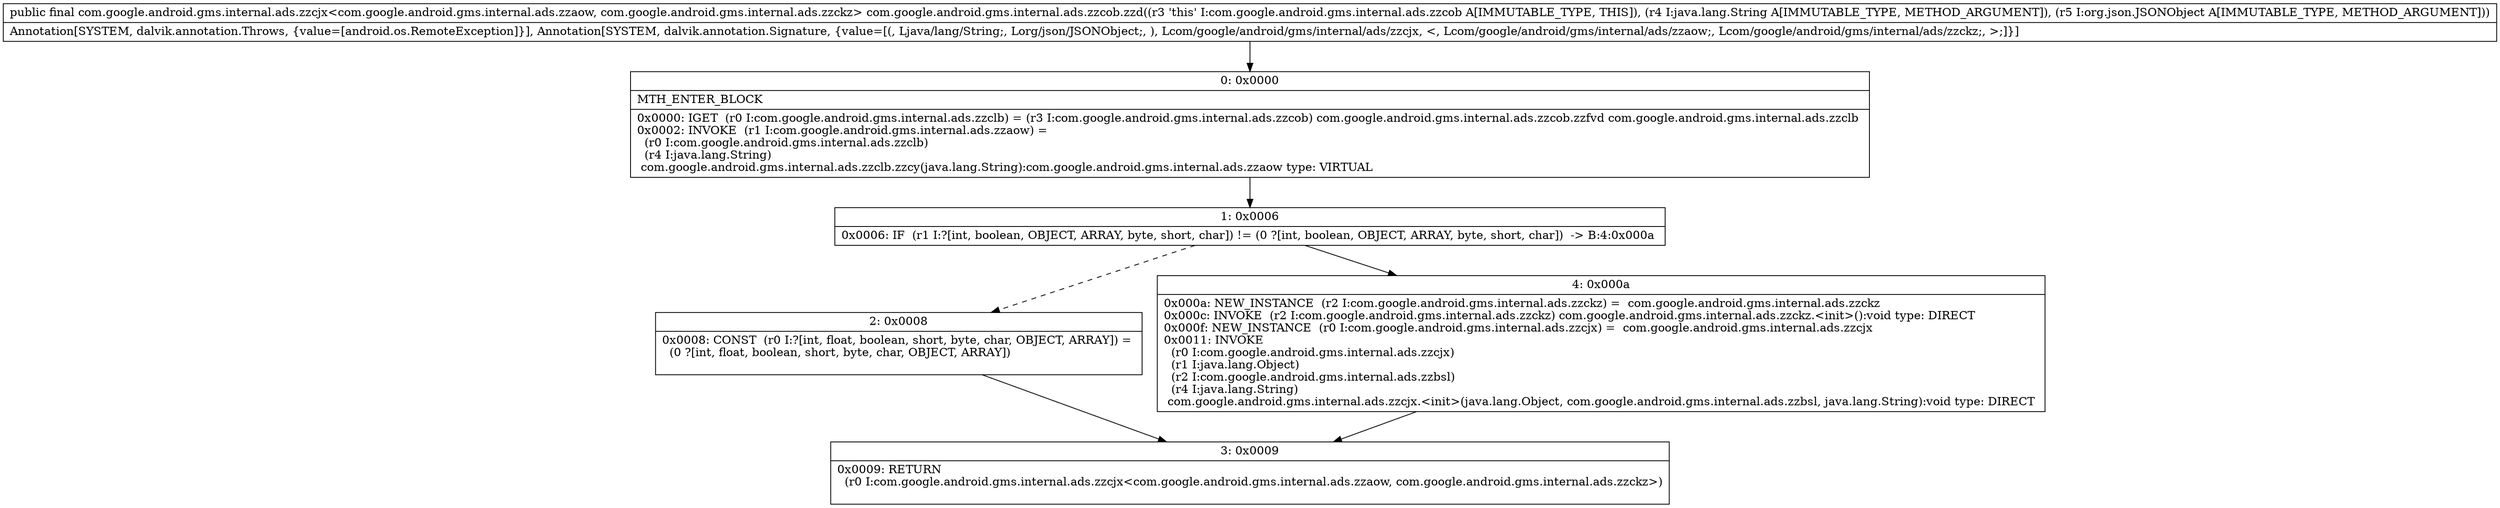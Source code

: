 digraph "CFG forcom.google.android.gms.internal.ads.zzcob.zzd(Ljava\/lang\/String;Lorg\/json\/JSONObject;)Lcom\/google\/android\/gms\/internal\/ads\/zzcjx;" {
Node_0 [shape=record,label="{0\:\ 0x0000|MTH_ENTER_BLOCK\l|0x0000: IGET  (r0 I:com.google.android.gms.internal.ads.zzclb) = (r3 I:com.google.android.gms.internal.ads.zzcob) com.google.android.gms.internal.ads.zzcob.zzfvd com.google.android.gms.internal.ads.zzclb \l0x0002: INVOKE  (r1 I:com.google.android.gms.internal.ads.zzaow) = \l  (r0 I:com.google.android.gms.internal.ads.zzclb)\l  (r4 I:java.lang.String)\l com.google.android.gms.internal.ads.zzclb.zzcy(java.lang.String):com.google.android.gms.internal.ads.zzaow type: VIRTUAL \l}"];
Node_1 [shape=record,label="{1\:\ 0x0006|0x0006: IF  (r1 I:?[int, boolean, OBJECT, ARRAY, byte, short, char]) != (0 ?[int, boolean, OBJECT, ARRAY, byte, short, char])  \-\> B:4:0x000a \l}"];
Node_2 [shape=record,label="{2\:\ 0x0008|0x0008: CONST  (r0 I:?[int, float, boolean, short, byte, char, OBJECT, ARRAY]) = \l  (0 ?[int, float, boolean, short, byte, char, OBJECT, ARRAY])\l \l}"];
Node_3 [shape=record,label="{3\:\ 0x0009|0x0009: RETURN  \l  (r0 I:com.google.android.gms.internal.ads.zzcjx\<com.google.android.gms.internal.ads.zzaow, com.google.android.gms.internal.ads.zzckz\>)\l \l}"];
Node_4 [shape=record,label="{4\:\ 0x000a|0x000a: NEW_INSTANCE  (r2 I:com.google.android.gms.internal.ads.zzckz) =  com.google.android.gms.internal.ads.zzckz \l0x000c: INVOKE  (r2 I:com.google.android.gms.internal.ads.zzckz) com.google.android.gms.internal.ads.zzckz.\<init\>():void type: DIRECT \l0x000f: NEW_INSTANCE  (r0 I:com.google.android.gms.internal.ads.zzcjx) =  com.google.android.gms.internal.ads.zzcjx \l0x0011: INVOKE  \l  (r0 I:com.google.android.gms.internal.ads.zzcjx)\l  (r1 I:java.lang.Object)\l  (r2 I:com.google.android.gms.internal.ads.zzbsl)\l  (r4 I:java.lang.String)\l com.google.android.gms.internal.ads.zzcjx.\<init\>(java.lang.Object, com.google.android.gms.internal.ads.zzbsl, java.lang.String):void type: DIRECT \l}"];
MethodNode[shape=record,label="{public final com.google.android.gms.internal.ads.zzcjx\<com.google.android.gms.internal.ads.zzaow, com.google.android.gms.internal.ads.zzckz\> com.google.android.gms.internal.ads.zzcob.zzd((r3 'this' I:com.google.android.gms.internal.ads.zzcob A[IMMUTABLE_TYPE, THIS]), (r4 I:java.lang.String A[IMMUTABLE_TYPE, METHOD_ARGUMENT]), (r5 I:org.json.JSONObject A[IMMUTABLE_TYPE, METHOD_ARGUMENT]))  | Annotation[SYSTEM, dalvik.annotation.Throws, \{value=[android.os.RemoteException]\}], Annotation[SYSTEM, dalvik.annotation.Signature, \{value=[(, Ljava\/lang\/String;, Lorg\/json\/JSONObject;, ), Lcom\/google\/android\/gms\/internal\/ads\/zzcjx, \<, Lcom\/google\/android\/gms\/internal\/ads\/zzaow;, Lcom\/google\/android\/gms\/internal\/ads\/zzckz;, \>;]\}]\l}"];
MethodNode -> Node_0;
Node_0 -> Node_1;
Node_1 -> Node_2[style=dashed];
Node_1 -> Node_4;
Node_2 -> Node_3;
Node_4 -> Node_3;
}

